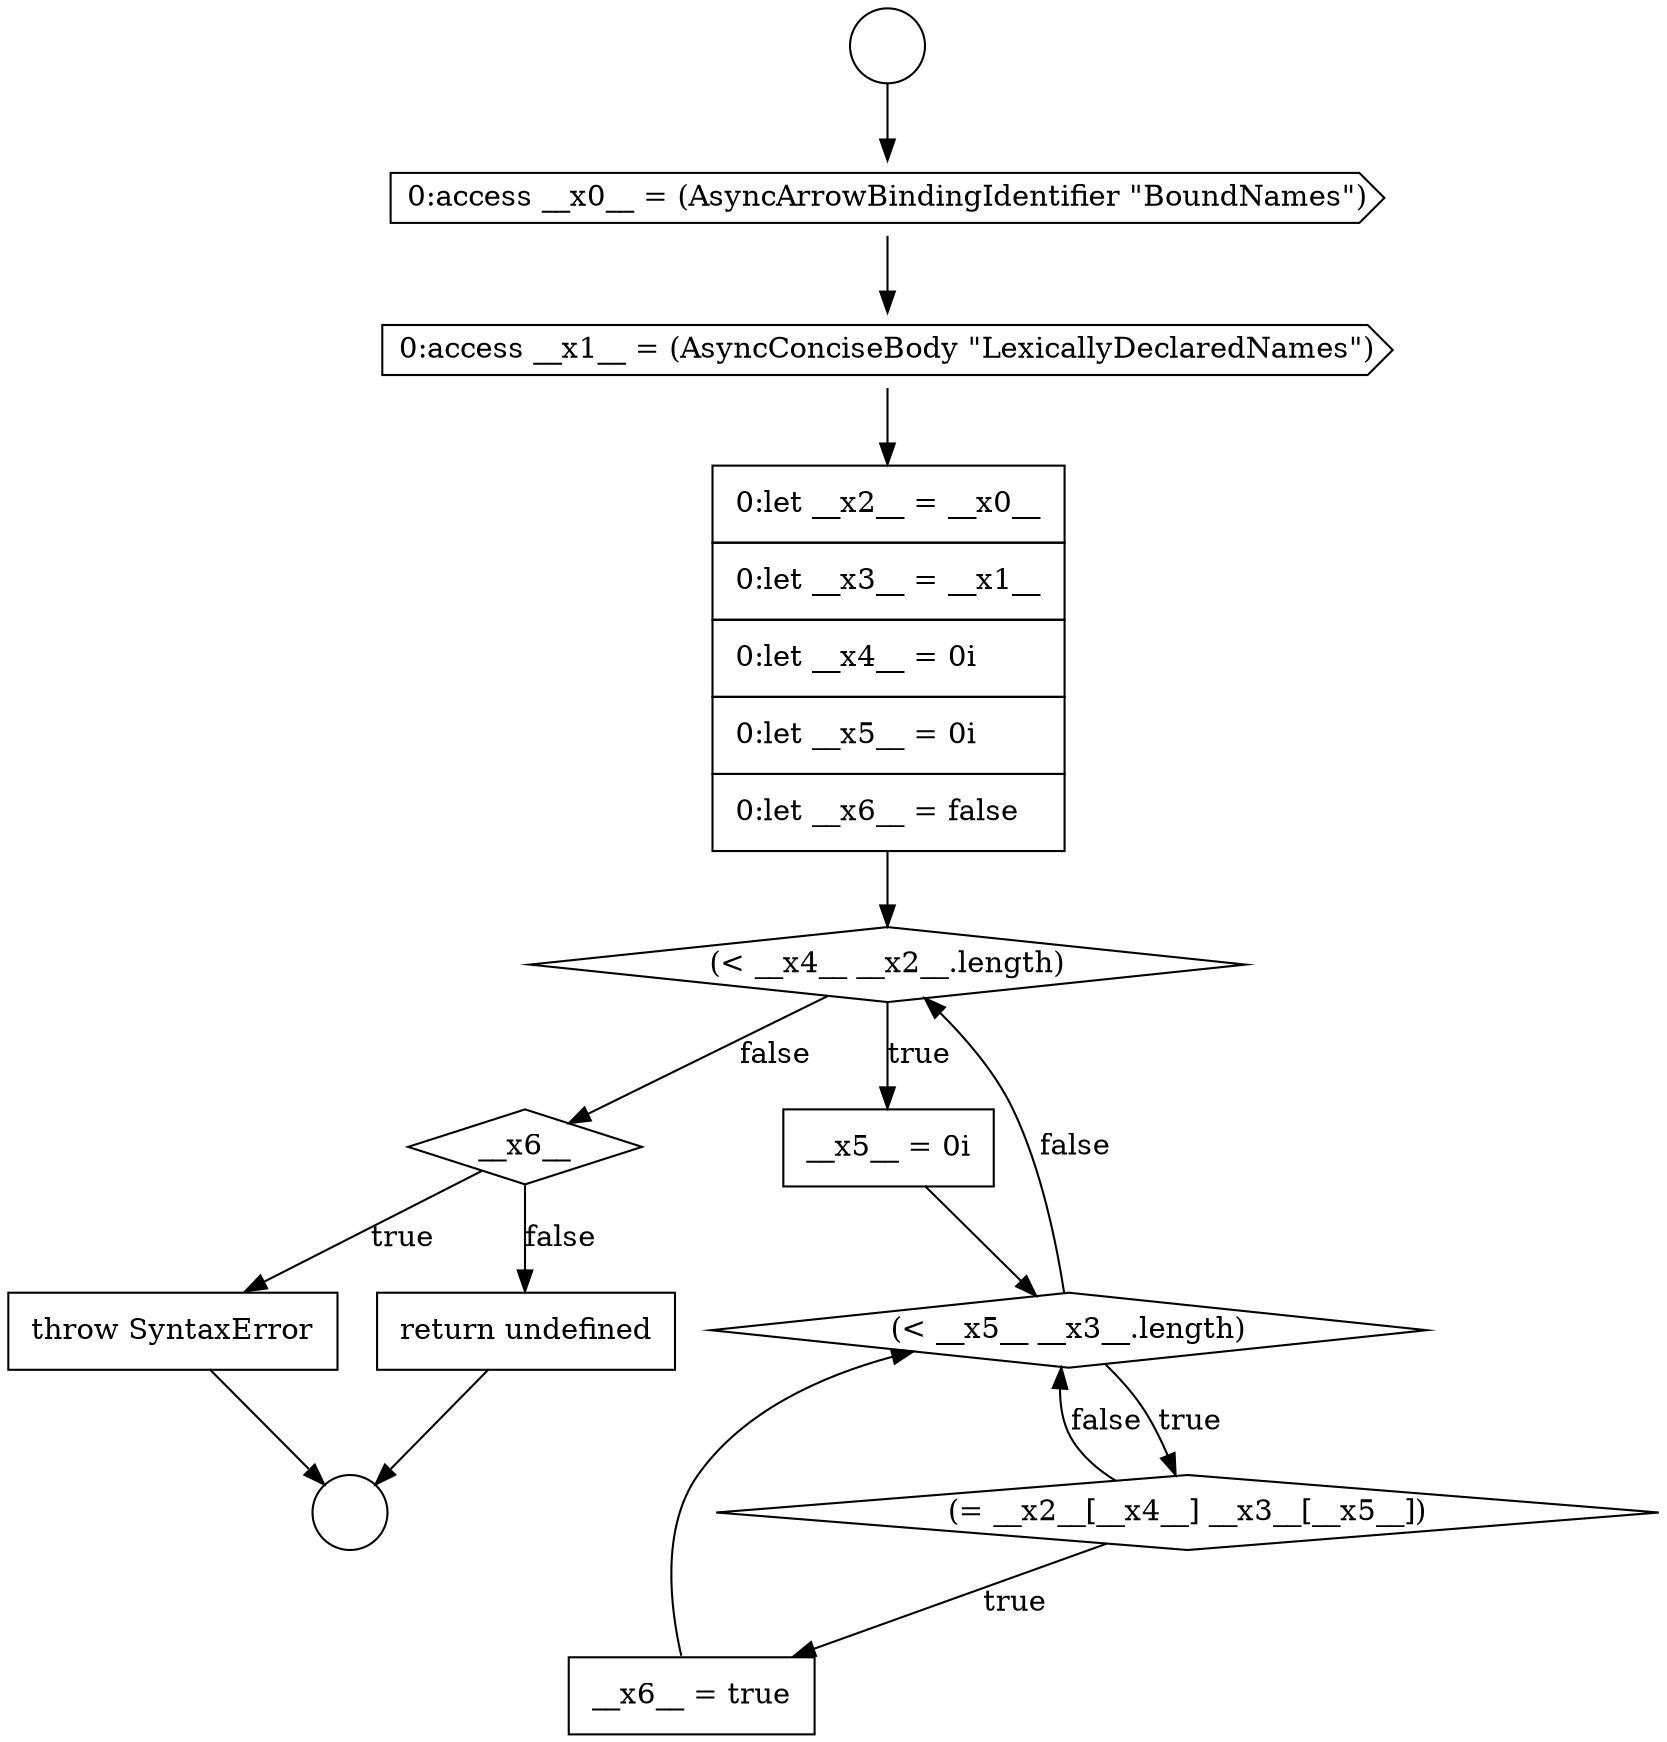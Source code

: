 digraph {
  node21107 [shape=diamond, label=<<font color="black">(&lt; __x4__ __x2__.length)</font>> color="black" fillcolor="white" style=filled]
  node21110 [shape=diamond, label=<<font color="black">(= __x2__[__x4__] __x3__[__x5__])</font>> color="black" fillcolor="white" style=filled]
  node21106 [shape=none, margin=0, label=<<font color="black">
    <table border="0" cellborder="1" cellspacing="0" cellpadding="10">
      <tr><td align="left">0:let __x2__ = __x0__</td></tr>
      <tr><td align="left">0:let __x3__ = __x1__</td></tr>
      <tr><td align="left">0:let __x4__ = 0i</td></tr>
      <tr><td align="left">0:let __x5__ = 0i</td></tr>
      <tr><td align="left">0:let __x6__ = false</td></tr>
    </table>
  </font>> color="black" fillcolor="white" style=filled]
  node21102 [shape=circle label=" " color="black" fillcolor="white" style=filled]
  node21109 [shape=diamond, label=<<font color="black">(&lt; __x5__ __x3__.length)</font>> color="black" fillcolor="white" style=filled]
  node21103 [shape=circle label=" " color="black" fillcolor="white" style=filled]
  node21105 [shape=cds, label=<<font color="black">0:access __x1__ = (AsyncConciseBody &quot;LexicallyDeclaredNames&quot;)</font>> color="black" fillcolor="white" style=filled]
  node21108 [shape=none, margin=0, label=<<font color="black">
    <table border="0" cellborder="1" cellspacing="0" cellpadding="10">
      <tr><td align="left">__x5__ = 0i</td></tr>
    </table>
  </font>> color="black" fillcolor="white" style=filled]
  node21104 [shape=cds, label=<<font color="black">0:access __x0__ = (AsyncArrowBindingIdentifier &quot;BoundNames&quot;)</font>> color="black" fillcolor="white" style=filled]
  node21114 [shape=none, margin=0, label=<<font color="black">
    <table border="0" cellborder="1" cellspacing="0" cellpadding="10">
      <tr><td align="left">return undefined</td></tr>
    </table>
  </font>> color="black" fillcolor="white" style=filled]
  node21111 [shape=none, margin=0, label=<<font color="black">
    <table border="0" cellborder="1" cellspacing="0" cellpadding="10">
      <tr><td align="left">__x6__ = true</td></tr>
    </table>
  </font>> color="black" fillcolor="white" style=filled]
  node21112 [shape=diamond, label=<<font color="black">__x6__</font>> color="black" fillcolor="white" style=filled]
  node21113 [shape=none, margin=0, label=<<font color="black">
    <table border="0" cellborder="1" cellspacing="0" cellpadding="10">
      <tr><td align="left">throw SyntaxError</td></tr>
    </table>
  </font>> color="black" fillcolor="white" style=filled]
  node21114 -> node21103 [ color="black"]
  node21104 -> node21105 [ color="black"]
  node21112 -> node21113 [label=<<font color="black">true</font>> color="black"]
  node21112 -> node21114 [label=<<font color="black">false</font>> color="black"]
  node21102 -> node21104 [ color="black"]
  node21113 -> node21103 [ color="black"]
  node21106 -> node21107 [ color="black"]
  node21110 -> node21111 [label=<<font color="black">true</font>> color="black"]
  node21110 -> node21109 [label=<<font color="black">false</font>> color="black"]
  node21111 -> node21109 [ color="black"]
  node21105 -> node21106 [ color="black"]
  node21109 -> node21110 [label=<<font color="black">true</font>> color="black"]
  node21109 -> node21107 [label=<<font color="black">false</font>> color="black"]
  node21107 -> node21108 [label=<<font color="black">true</font>> color="black"]
  node21107 -> node21112 [label=<<font color="black">false</font>> color="black"]
  node21108 -> node21109 [ color="black"]
}
